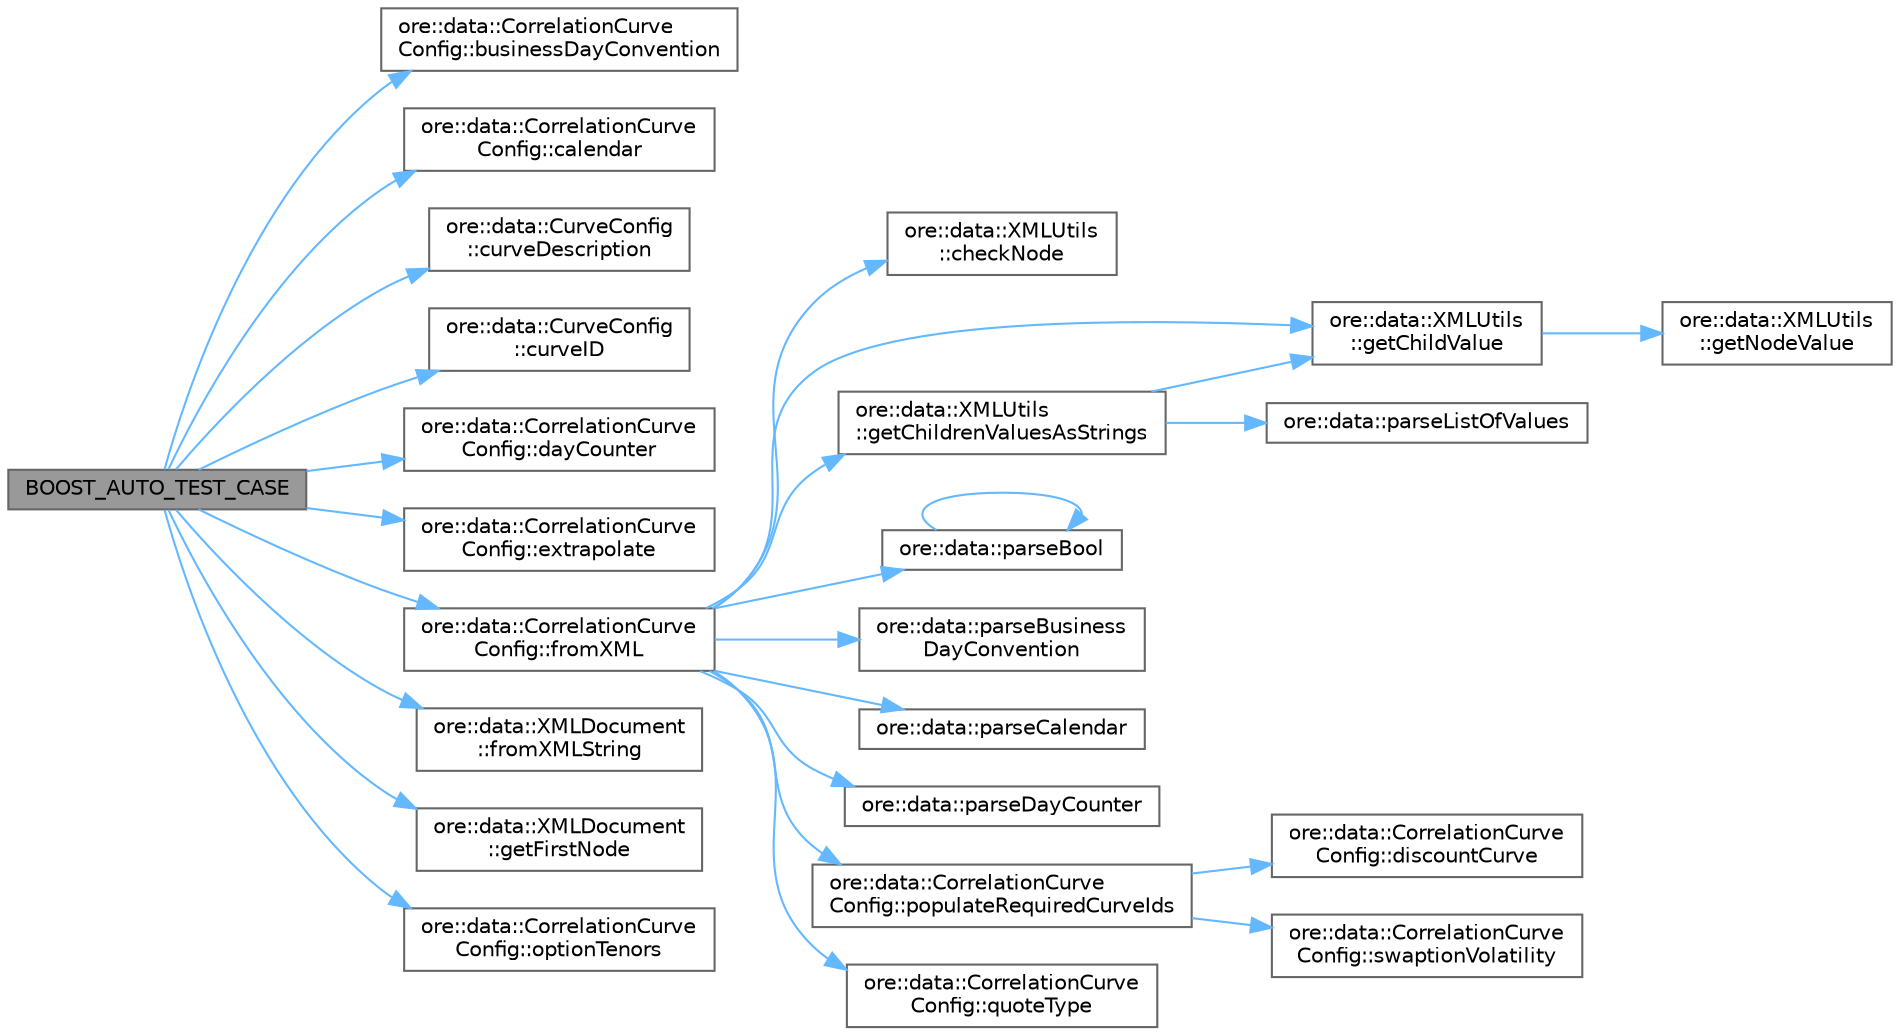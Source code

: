 digraph "BOOST_AUTO_TEST_CASE"
{
 // INTERACTIVE_SVG=YES
 // LATEX_PDF_SIZE
  bgcolor="transparent";
  edge [fontname=Helvetica,fontsize=10,labelfontname=Helvetica,labelfontsize=10];
  node [fontname=Helvetica,fontsize=10,shape=box,height=0.2,width=0.4];
  rankdir="LR";
  Node1 [label="BOOST_AUTO_TEST_CASE",height=0.2,width=0.4,color="gray40", fillcolor="grey60", style="filled", fontcolor="black",tooltip=" "];
  Node1 -> Node2 [color="steelblue1",style="solid"];
  Node2 [label="ore::data::CorrelationCurve\lConfig::businessDayConvention",height=0.2,width=0.4,color="grey40", fillcolor="white", style="filled",URL="$classore_1_1data_1_1_correlation_curve_config.html#afcbac75c8609178e622f44d6660fce3e",tooltip=" "];
  Node1 -> Node3 [color="steelblue1",style="solid"];
  Node3 [label="ore::data::CorrelationCurve\lConfig::calendar",height=0.2,width=0.4,color="grey40", fillcolor="white", style="filled",URL="$classore_1_1data_1_1_correlation_curve_config.html#a4ffdceafee5fe94e7646e4f04300ba18",tooltip=" "];
  Node1 -> Node4 [color="steelblue1",style="solid"];
  Node4 [label="ore::data::CurveConfig\l::curveDescription",height=0.2,width=0.4,color="grey40", fillcolor="white", style="filled",URL="$classore_1_1data_1_1_curve_config.html#a37bf6272afb34894b9bdab7b2851de31",tooltip=" "];
  Node1 -> Node5 [color="steelblue1",style="solid"];
  Node5 [label="ore::data::CurveConfig\l::curveID",height=0.2,width=0.4,color="grey40", fillcolor="white", style="filled",URL="$classore_1_1data_1_1_curve_config.html#a469f15054f3eb55783dfeb953fdf4373",tooltip=" "];
  Node1 -> Node6 [color="steelblue1",style="solid"];
  Node6 [label="ore::data::CorrelationCurve\lConfig::dayCounter",height=0.2,width=0.4,color="grey40", fillcolor="white", style="filled",URL="$classore_1_1data_1_1_correlation_curve_config.html#a444059abeb0fb23c8244884dcee82ae2",tooltip=" "];
  Node1 -> Node7 [color="steelblue1",style="solid"];
  Node7 [label="ore::data::CorrelationCurve\lConfig::extrapolate",height=0.2,width=0.4,color="grey40", fillcolor="white", style="filled",URL="$classore_1_1data_1_1_correlation_curve_config.html#a281bb6108dbdcf1169878c00280ab277",tooltip=" "];
  Node1 -> Node8 [color="steelblue1",style="solid"];
  Node8 [label="ore::data::CorrelationCurve\lConfig::fromXML",height=0.2,width=0.4,color="grey40", fillcolor="white", style="filled",URL="$classore_1_1data_1_1_correlation_curve_config.html#a7741ae0fc924943de5bfe02928262eb7",tooltip=" "];
  Node8 -> Node9 [color="steelblue1",style="solid"];
  Node9 [label="ore::data::XMLUtils\l::checkNode",height=0.2,width=0.4,color="grey40", fillcolor="white", style="filled",URL="$classore_1_1data_1_1_x_m_l_utils.html#a37c092916f4bdf10d4fbf6bb9e474db7",tooltip=" "];
  Node8 -> Node10 [color="steelblue1",style="solid"];
  Node10 [label="ore::data::XMLUtils\l::getChildrenValuesAsStrings",height=0.2,width=0.4,color="grey40", fillcolor="white", style="filled",URL="$classore_1_1data_1_1_x_m_l_utils.html#a81459e72cad1a7676c674eccad1c3cee",tooltip=" "];
  Node10 -> Node11 [color="steelblue1",style="solid"];
  Node11 [label="ore::data::XMLUtils\l::getChildValue",height=0.2,width=0.4,color="grey40", fillcolor="white", style="filled",URL="$classore_1_1data_1_1_x_m_l_utils.html#a5a1307174ddefdb3aad6e3bd8cc63b27",tooltip=" "];
  Node11 -> Node12 [color="steelblue1",style="solid"];
  Node12 [label="ore::data::XMLUtils\l::getNodeValue",height=0.2,width=0.4,color="grey40", fillcolor="white", style="filled",URL="$classore_1_1data_1_1_x_m_l_utils.html#a6704501b110fa9d056096df3e05f0df2",tooltip="Get a node's value."];
  Node10 -> Node13 [color="steelblue1",style="solid"];
  Node13 [label="ore::data::parseListOfValues",height=0.2,width=0.4,color="grey40", fillcolor="white", style="filled",URL="$namespaceore_1_1data.html#a30e976f566a2a562e6b5a9d0c6f34ff0",tooltip=" "];
  Node8 -> Node11 [color="steelblue1",style="solid"];
  Node8 -> Node14 [color="steelblue1",style="solid"];
  Node14 [label="ore::data::parseBool",height=0.2,width=0.4,color="grey40", fillcolor="white", style="filled",URL="$group__utilities.html#ga94621f11193864fa1338296232dc5be9",tooltip="Convert text to bool."];
  Node14 -> Node14 [color="steelblue1",style="solid"];
  Node8 -> Node15 [color="steelblue1",style="solid"];
  Node15 [label="ore::data::parseBusiness\lDayConvention",height=0.2,width=0.4,color="grey40", fillcolor="white", style="filled",URL="$group__utilities.html#ga86adcf55f91e340ff40783964666e732",tooltip="Convert text to QuantLib::BusinessDayConvention."];
  Node8 -> Node16 [color="steelblue1",style="solid"];
  Node16 [label="ore::data::parseCalendar",height=0.2,width=0.4,color="grey40", fillcolor="white", style="filled",URL="$group__utilities.html#ga0f72d6fcccae10a674bdcd5095200f14",tooltip="Convert text to QuantLib::Calendar."];
  Node8 -> Node17 [color="steelblue1",style="solid"];
  Node17 [label="ore::data::parseDayCounter",height=0.2,width=0.4,color="grey40", fillcolor="white", style="filled",URL="$group__utilities.html#gaefb008d0de256c79140545d9c7549093",tooltip="Convert text to QuantLib::DayCounter."];
  Node8 -> Node18 [color="steelblue1",style="solid"];
  Node18 [label="ore::data::CorrelationCurve\lConfig::populateRequiredCurveIds",height=0.2,width=0.4,color="grey40", fillcolor="white", style="filled",URL="$classore_1_1data_1_1_correlation_curve_config.html#a09cdbe524aa89af7bba59a844397ebb9",tooltip=" "];
  Node18 -> Node19 [color="steelblue1",style="solid"];
  Node19 [label="ore::data::CorrelationCurve\lConfig::discountCurve",height=0.2,width=0.4,color="grey40", fillcolor="white", style="filled",URL="$classore_1_1data_1_1_correlation_curve_config.html#a90228a5ffbc1beae3d7835b56dbc107e",tooltip=" "];
  Node18 -> Node20 [color="steelblue1",style="solid"];
  Node20 [label="ore::data::CorrelationCurve\lConfig::swaptionVolatility",height=0.2,width=0.4,color="grey40", fillcolor="white", style="filled",URL="$classore_1_1data_1_1_correlation_curve_config.html#a014b87673cc49bf69a38644215e57398",tooltip=" "];
  Node8 -> Node21 [color="steelblue1",style="solid"];
  Node21 [label="ore::data::CorrelationCurve\lConfig::quoteType",height=0.2,width=0.4,color="grey40", fillcolor="white", style="filled",URL="$classore_1_1data_1_1_correlation_curve_config.html#a385c53054b5d8a065ba24438db33e705",tooltip=" "];
  Node1 -> Node22 [color="steelblue1",style="solid"];
  Node22 [label="ore::data::XMLDocument\l::fromXMLString",height=0.2,width=0.4,color="grey40", fillcolor="white", style="filled",URL="$classore_1_1data_1_1_x_m_l_document.html#acc30bd0f5b952978558a02ee60a952e8",tooltip="load a document from a hard-coded string"];
  Node1 -> Node23 [color="steelblue1",style="solid"];
  Node23 [label="ore::data::XMLDocument\l::getFirstNode",height=0.2,width=0.4,color="grey40", fillcolor="white", style="filled",URL="$classore_1_1data_1_1_x_m_l_document.html#adc51f551b19a2cabd09440c56d4119d6",tooltip=" "];
  Node1 -> Node24 [color="steelblue1",style="solid"];
  Node24 [label="ore::data::CorrelationCurve\lConfig::optionTenors",height=0.2,width=0.4,color="grey40", fillcolor="white", style="filled",URL="$classore_1_1data_1_1_correlation_curve_config.html#a0c66e8a790463bcf0a1bacf9ec9ff78e",tooltip=" "];
}
